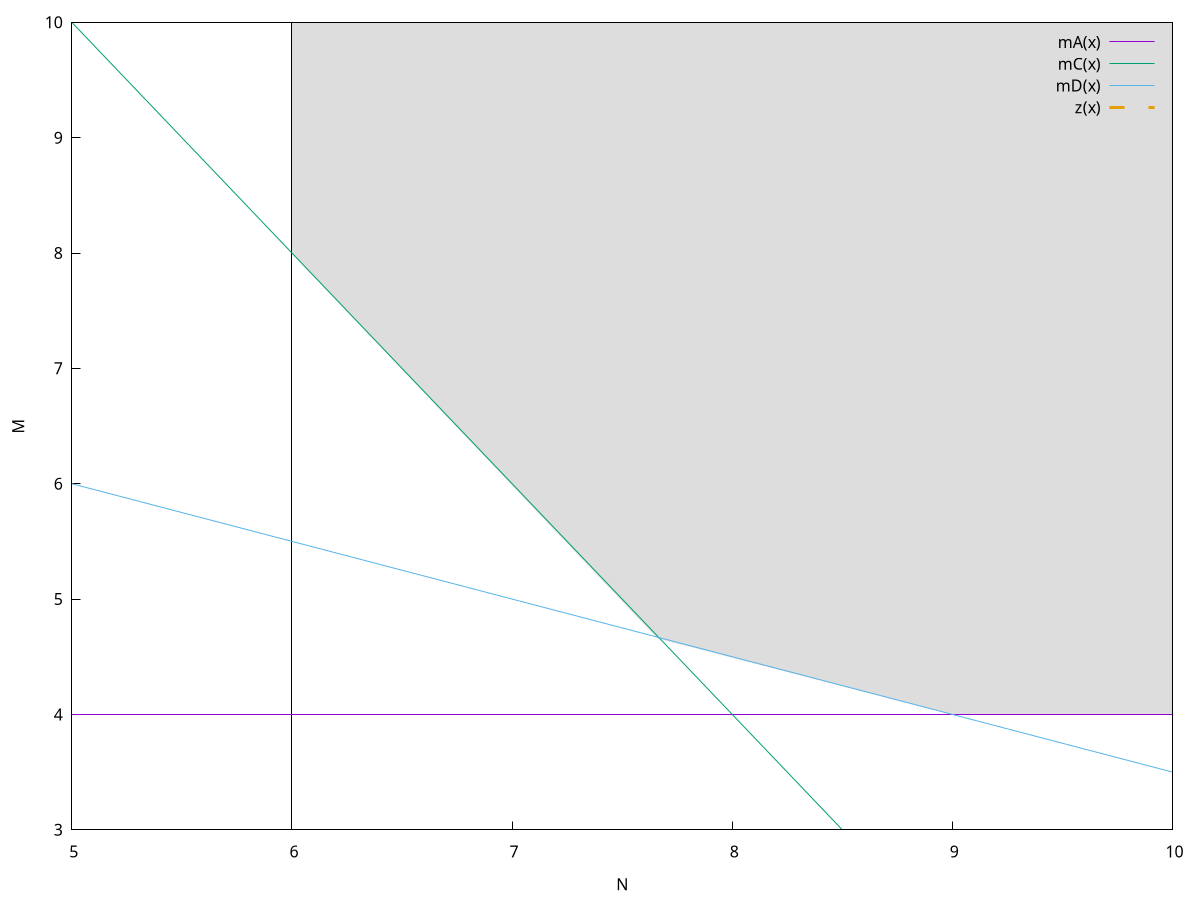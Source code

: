 set terminal svg

# Variables
set xlabel "N"
set ylabel "M"

# Restrictions
mA(x) = 4
set arrow from 6, graph 0 to 6, graph 1 nohead # N >= 4
mC(x) = ( 2000 - 200 * x ) / 100
mD(x) = ( 1700 - 100 * x ) / 200

# Functional
cz = 76
z(x) = ( cz - 4 * x ) / 1

# Area
set object 1 polygon from \
  6, 10 to \
  6, 8 to \
  7.66, 4.66 to \
  9, 4 to \
  10, 4 to \
  10, 10 to \
  6, 10

set object 1 fc rgb '#dddddd' fillstyle solid lw 0

plot [5:10] [3:10] mA(x),mC(x),mD(x),z(x) dashtype 2 lw 3